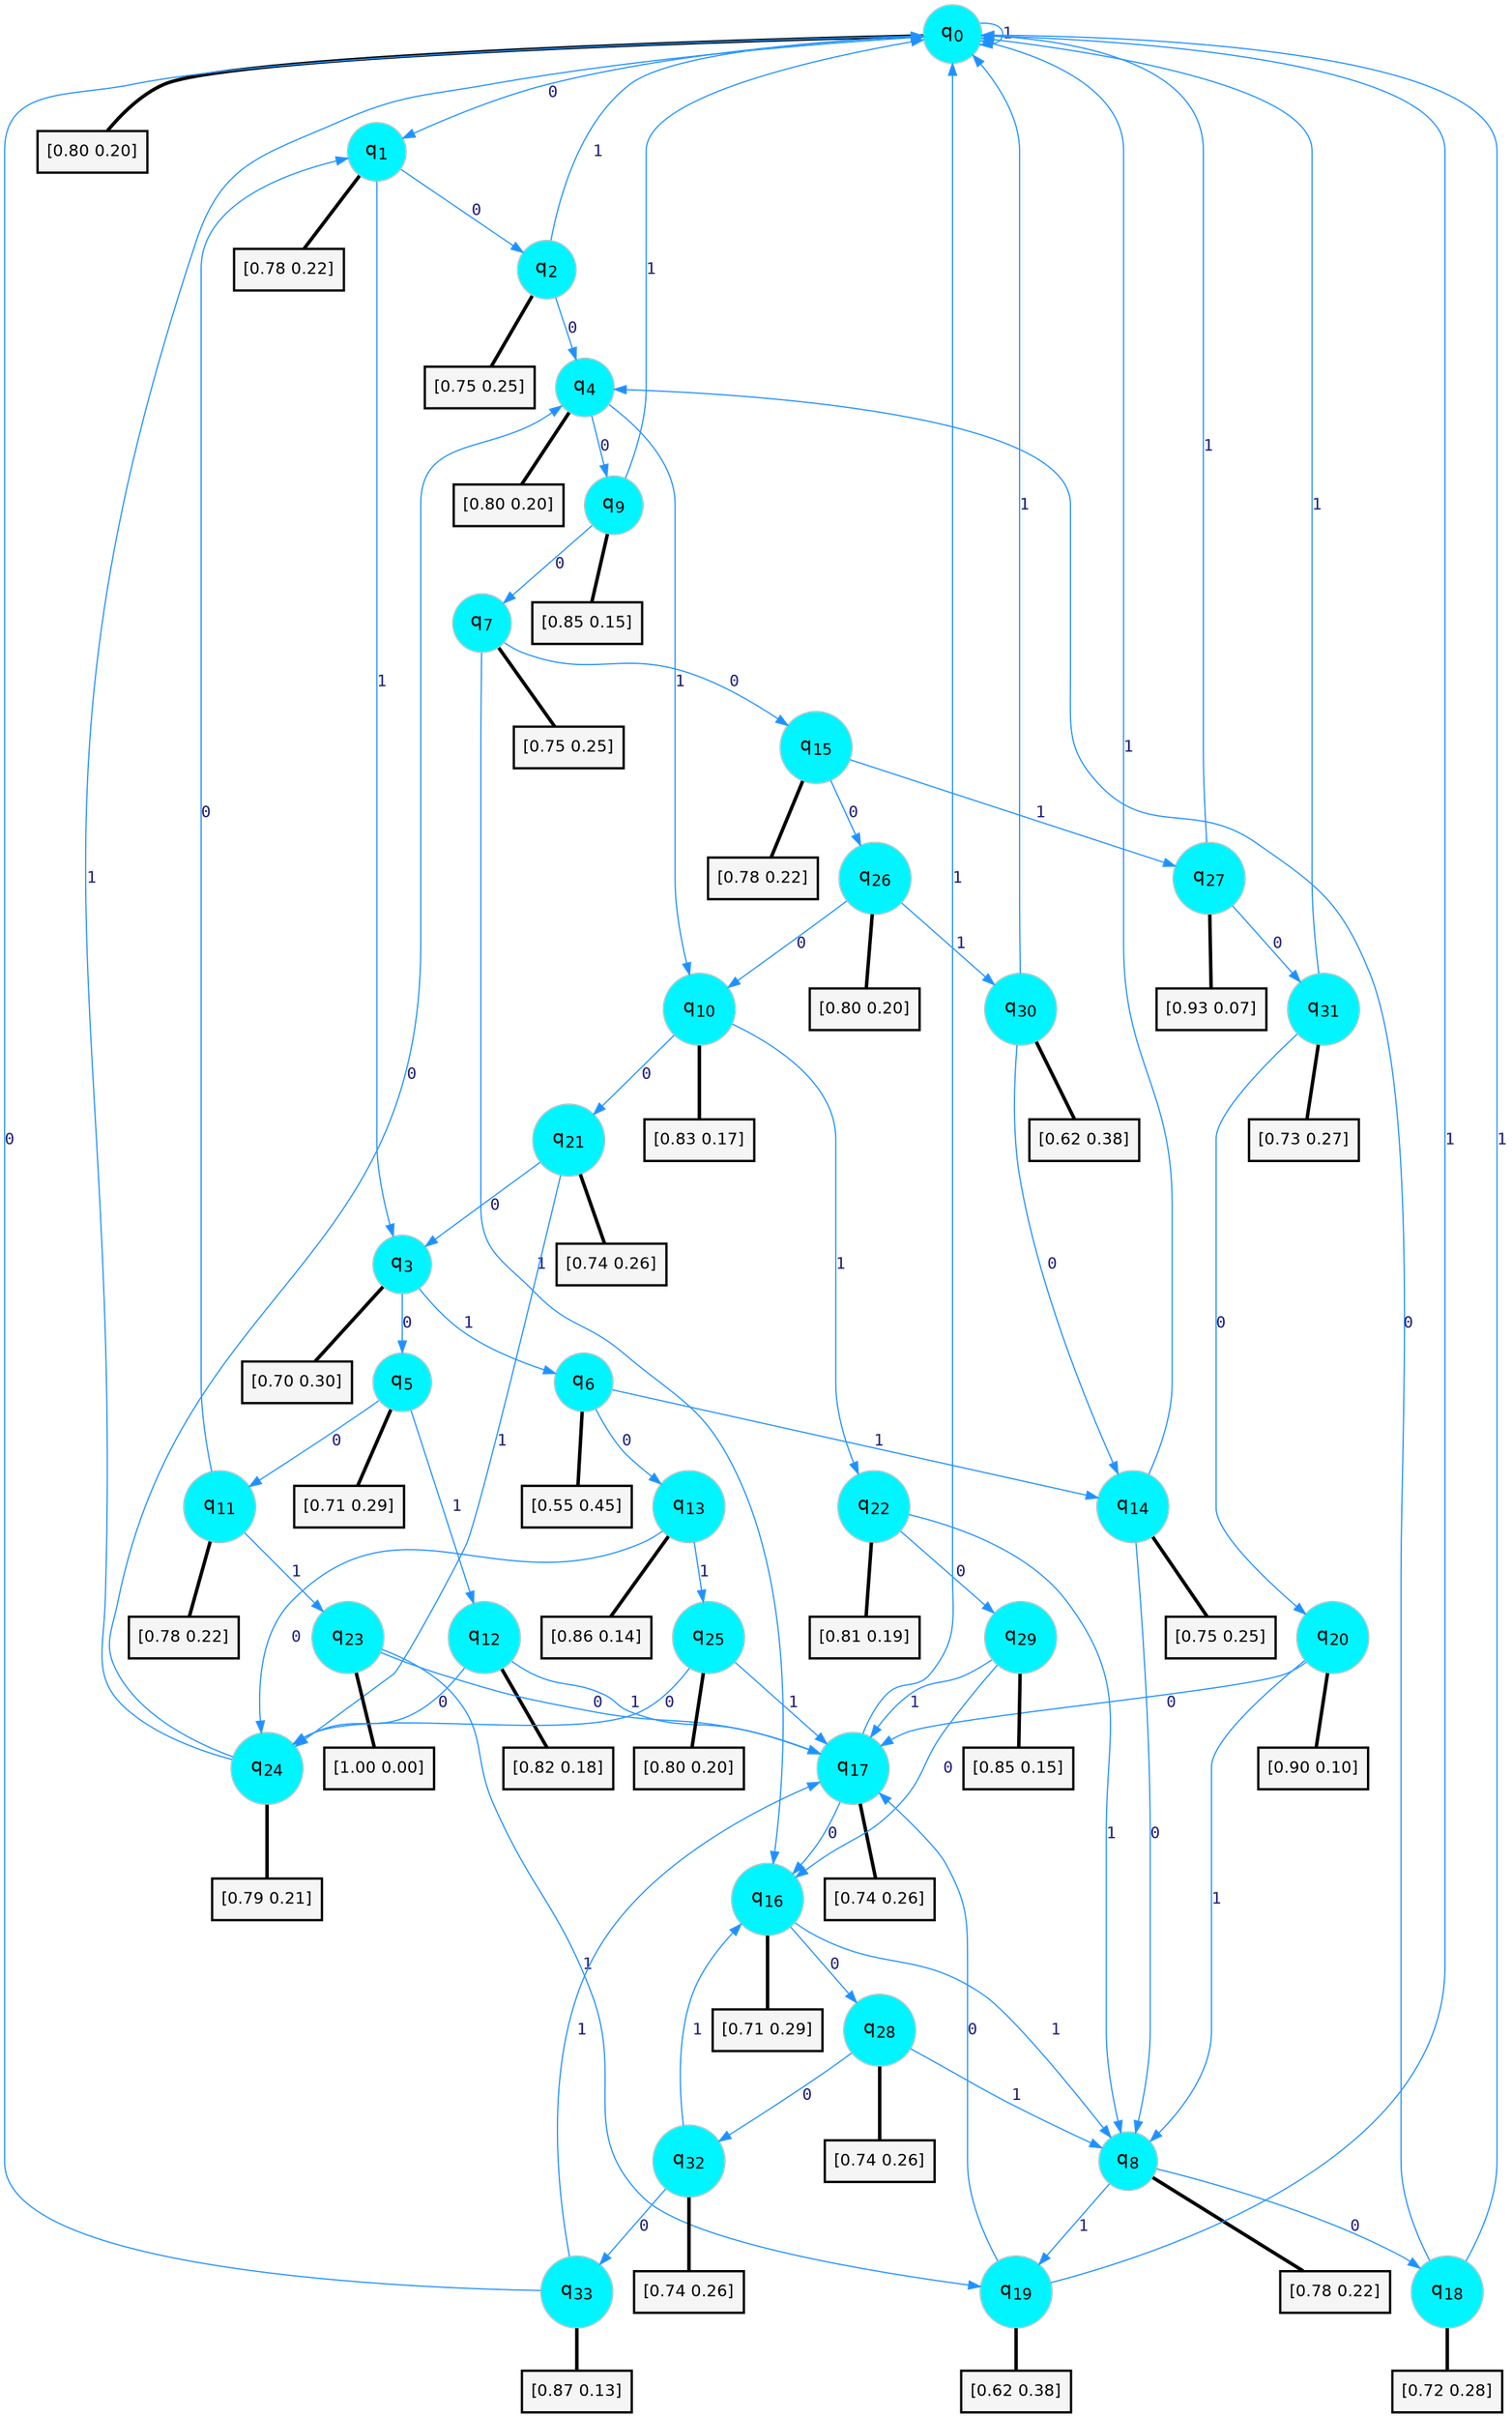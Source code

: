 digraph G {
graph [
bgcolor=transparent, dpi=300, rankdir=TD, size="40,25"];
node [
color=gray, fillcolor=turquoise1, fontcolor=black, fontname=Helvetica, fontsize=16, fontweight=bold, shape=circle, style=filled];
edge [
arrowsize=1, color=dodgerblue1, fontcolor=midnightblue, fontname=courier, fontweight=bold, penwidth=1, style=solid, weight=20];
0[label=<q<SUB>0</SUB>>];
1[label=<q<SUB>1</SUB>>];
2[label=<q<SUB>2</SUB>>];
3[label=<q<SUB>3</SUB>>];
4[label=<q<SUB>4</SUB>>];
5[label=<q<SUB>5</SUB>>];
6[label=<q<SUB>6</SUB>>];
7[label=<q<SUB>7</SUB>>];
8[label=<q<SUB>8</SUB>>];
9[label=<q<SUB>9</SUB>>];
10[label=<q<SUB>10</SUB>>];
11[label=<q<SUB>11</SUB>>];
12[label=<q<SUB>12</SUB>>];
13[label=<q<SUB>13</SUB>>];
14[label=<q<SUB>14</SUB>>];
15[label=<q<SUB>15</SUB>>];
16[label=<q<SUB>16</SUB>>];
17[label=<q<SUB>17</SUB>>];
18[label=<q<SUB>18</SUB>>];
19[label=<q<SUB>19</SUB>>];
20[label=<q<SUB>20</SUB>>];
21[label=<q<SUB>21</SUB>>];
22[label=<q<SUB>22</SUB>>];
23[label=<q<SUB>23</SUB>>];
24[label=<q<SUB>24</SUB>>];
25[label=<q<SUB>25</SUB>>];
26[label=<q<SUB>26</SUB>>];
27[label=<q<SUB>27</SUB>>];
28[label=<q<SUB>28</SUB>>];
29[label=<q<SUB>29</SUB>>];
30[label=<q<SUB>30</SUB>>];
31[label=<q<SUB>31</SUB>>];
32[label=<q<SUB>32</SUB>>];
33[label=<q<SUB>33</SUB>>];
34[label="[0.80 0.20]", shape=box,fontcolor=black, fontname=Helvetica, fontsize=14, penwidth=2, fillcolor=whitesmoke,color=black];
35[label="[0.78 0.22]", shape=box,fontcolor=black, fontname=Helvetica, fontsize=14, penwidth=2, fillcolor=whitesmoke,color=black];
36[label="[0.75 0.25]", shape=box,fontcolor=black, fontname=Helvetica, fontsize=14, penwidth=2, fillcolor=whitesmoke,color=black];
37[label="[0.70 0.30]", shape=box,fontcolor=black, fontname=Helvetica, fontsize=14, penwidth=2, fillcolor=whitesmoke,color=black];
38[label="[0.80 0.20]", shape=box,fontcolor=black, fontname=Helvetica, fontsize=14, penwidth=2, fillcolor=whitesmoke,color=black];
39[label="[0.71 0.29]", shape=box,fontcolor=black, fontname=Helvetica, fontsize=14, penwidth=2, fillcolor=whitesmoke,color=black];
40[label="[0.55 0.45]", shape=box,fontcolor=black, fontname=Helvetica, fontsize=14, penwidth=2, fillcolor=whitesmoke,color=black];
41[label="[0.75 0.25]", shape=box,fontcolor=black, fontname=Helvetica, fontsize=14, penwidth=2, fillcolor=whitesmoke,color=black];
42[label="[0.78 0.22]", shape=box,fontcolor=black, fontname=Helvetica, fontsize=14, penwidth=2, fillcolor=whitesmoke,color=black];
43[label="[0.85 0.15]", shape=box,fontcolor=black, fontname=Helvetica, fontsize=14, penwidth=2, fillcolor=whitesmoke,color=black];
44[label="[0.83 0.17]", shape=box,fontcolor=black, fontname=Helvetica, fontsize=14, penwidth=2, fillcolor=whitesmoke,color=black];
45[label="[0.78 0.22]", shape=box,fontcolor=black, fontname=Helvetica, fontsize=14, penwidth=2, fillcolor=whitesmoke,color=black];
46[label="[0.82 0.18]", shape=box,fontcolor=black, fontname=Helvetica, fontsize=14, penwidth=2, fillcolor=whitesmoke,color=black];
47[label="[0.86 0.14]", shape=box,fontcolor=black, fontname=Helvetica, fontsize=14, penwidth=2, fillcolor=whitesmoke,color=black];
48[label="[0.75 0.25]", shape=box,fontcolor=black, fontname=Helvetica, fontsize=14, penwidth=2, fillcolor=whitesmoke,color=black];
49[label="[0.78 0.22]", shape=box,fontcolor=black, fontname=Helvetica, fontsize=14, penwidth=2, fillcolor=whitesmoke,color=black];
50[label="[0.71 0.29]", shape=box,fontcolor=black, fontname=Helvetica, fontsize=14, penwidth=2, fillcolor=whitesmoke,color=black];
51[label="[0.74 0.26]", shape=box,fontcolor=black, fontname=Helvetica, fontsize=14, penwidth=2, fillcolor=whitesmoke,color=black];
52[label="[0.72 0.28]", shape=box,fontcolor=black, fontname=Helvetica, fontsize=14, penwidth=2, fillcolor=whitesmoke,color=black];
53[label="[0.62 0.38]", shape=box,fontcolor=black, fontname=Helvetica, fontsize=14, penwidth=2, fillcolor=whitesmoke,color=black];
54[label="[0.90 0.10]", shape=box,fontcolor=black, fontname=Helvetica, fontsize=14, penwidth=2, fillcolor=whitesmoke,color=black];
55[label="[0.74 0.26]", shape=box,fontcolor=black, fontname=Helvetica, fontsize=14, penwidth=2, fillcolor=whitesmoke,color=black];
56[label="[0.81 0.19]", shape=box,fontcolor=black, fontname=Helvetica, fontsize=14, penwidth=2, fillcolor=whitesmoke,color=black];
57[label="[1.00 0.00]", shape=box,fontcolor=black, fontname=Helvetica, fontsize=14, penwidth=2, fillcolor=whitesmoke,color=black];
58[label="[0.79 0.21]", shape=box,fontcolor=black, fontname=Helvetica, fontsize=14, penwidth=2, fillcolor=whitesmoke,color=black];
59[label="[0.80 0.20]", shape=box,fontcolor=black, fontname=Helvetica, fontsize=14, penwidth=2, fillcolor=whitesmoke,color=black];
60[label="[0.80 0.20]", shape=box,fontcolor=black, fontname=Helvetica, fontsize=14, penwidth=2, fillcolor=whitesmoke,color=black];
61[label="[0.93 0.07]", shape=box,fontcolor=black, fontname=Helvetica, fontsize=14, penwidth=2, fillcolor=whitesmoke,color=black];
62[label="[0.74 0.26]", shape=box,fontcolor=black, fontname=Helvetica, fontsize=14, penwidth=2, fillcolor=whitesmoke,color=black];
63[label="[0.85 0.15]", shape=box,fontcolor=black, fontname=Helvetica, fontsize=14, penwidth=2, fillcolor=whitesmoke,color=black];
64[label="[0.62 0.38]", shape=box,fontcolor=black, fontname=Helvetica, fontsize=14, penwidth=2, fillcolor=whitesmoke,color=black];
65[label="[0.73 0.27]", shape=box,fontcolor=black, fontname=Helvetica, fontsize=14, penwidth=2, fillcolor=whitesmoke,color=black];
66[label="[0.74 0.26]", shape=box,fontcolor=black, fontname=Helvetica, fontsize=14, penwidth=2, fillcolor=whitesmoke,color=black];
67[label="[0.87 0.13]", shape=box,fontcolor=black, fontname=Helvetica, fontsize=14, penwidth=2, fillcolor=whitesmoke,color=black];
0->1 [label=0];
0->0 [label=1];
0->34 [arrowhead=none, penwidth=3,color=black];
1->2 [label=0];
1->3 [label=1];
1->35 [arrowhead=none, penwidth=3,color=black];
2->4 [label=0];
2->0 [label=1];
2->36 [arrowhead=none, penwidth=3,color=black];
3->5 [label=0];
3->6 [label=1];
3->37 [arrowhead=none, penwidth=3,color=black];
4->9 [label=0];
4->10 [label=1];
4->38 [arrowhead=none, penwidth=3,color=black];
5->11 [label=0];
5->12 [label=1];
5->39 [arrowhead=none, penwidth=3,color=black];
6->13 [label=0];
6->14 [label=1];
6->40 [arrowhead=none, penwidth=3,color=black];
7->15 [label=0];
7->16 [label=1];
7->41 [arrowhead=none, penwidth=3,color=black];
8->18 [label=0];
8->19 [label=1];
8->42 [arrowhead=none, penwidth=3,color=black];
9->7 [label=0];
9->0 [label=1];
9->43 [arrowhead=none, penwidth=3,color=black];
10->21 [label=0];
10->22 [label=1];
10->44 [arrowhead=none, penwidth=3,color=black];
11->1 [label=0];
11->23 [label=1];
11->45 [arrowhead=none, penwidth=3,color=black];
12->24 [label=0];
12->17 [label=1];
12->46 [arrowhead=none, penwidth=3,color=black];
13->24 [label=0];
13->25 [label=1];
13->47 [arrowhead=none, penwidth=3,color=black];
14->8 [label=0];
14->0 [label=1];
14->48 [arrowhead=none, penwidth=3,color=black];
15->26 [label=0];
15->27 [label=1];
15->49 [arrowhead=none, penwidth=3,color=black];
16->28 [label=0];
16->8 [label=1];
16->50 [arrowhead=none, penwidth=3,color=black];
17->16 [label=0];
17->0 [label=1];
17->51 [arrowhead=none, penwidth=3,color=black];
18->4 [label=0];
18->0 [label=1];
18->52 [arrowhead=none, penwidth=3,color=black];
19->17 [label=0];
19->0 [label=1];
19->53 [arrowhead=none, penwidth=3,color=black];
20->17 [label=0];
20->8 [label=1];
20->54 [arrowhead=none, penwidth=3,color=black];
21->3 [label=0];
21->24 [label=1];
21->55 [arrowhead=none, penwidth=3,color=black];
22->29 [label=0];
22->8 [label=1];
22->56 [arrowhead=none, penwidth=3,color=black];
23->17 [label=0];
23->19 [label=1];
23->57 [arrowhead=none, penwidth=3,color=black];
24->4 [label=0];
24->0 [label=1];
24->58 [arrowhead=none, penwidth=3,color=black];
25->24 [label=0];
25->17 [label=1];
25->59 [arrowhead=none, penwidth=3,color=black];
26->10 [label=0];
26->30 [label=1];
26->60 [arrowhead=none, penwidth=3,color=black];
27->31 [label=0];
27->0 [label=1];
27->61 [arrowhead=none, penwidth=3,color=black];
28->32 [label=0];
28->8 [label=1];
28->62 [arrowhead=none, penwidth=3,color=black];
29->16 [label=0];
29->17 [label=1];
29->63 [arrowhead=none, penwidth=3,color=black];
30->14 [label=0];
30->0 [label=1];
30->64 [arrowhead=none, penwidth=3,color=black];
31->20 [label=0];
31->0 [label=1];
31->65 [arrowhead=none, penwidth=3,color=black];
32->33 [label=0];
32->16 [label=1];
32->66 [arrowhead=none, penwidth=3,color=black];
33->0 [label=0];
33->17 [label=1];
33->67 [arrowhead=none, penwidth=3,color=black];
}
